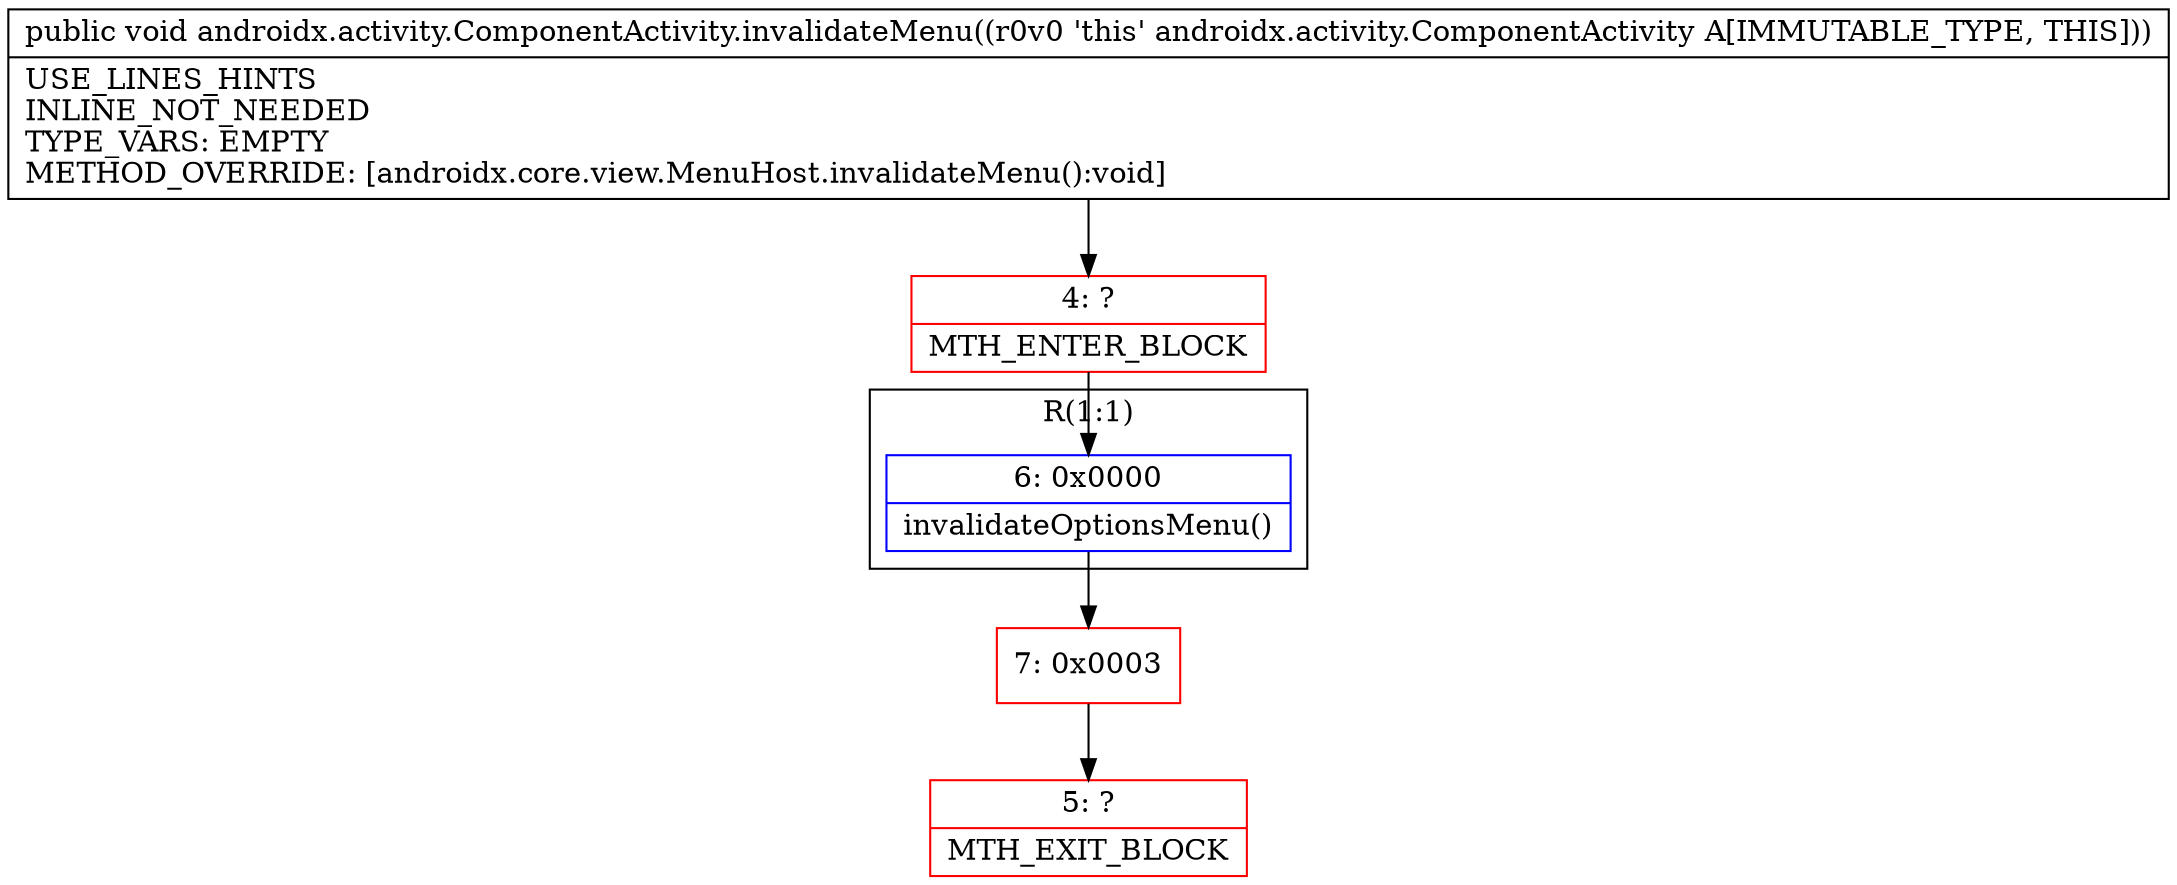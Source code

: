 digraph "CFG forandroidx.activity.ComponentActivity.invalidateMenu()V" {
subgraph cluster_Region_2036133868 {
label = "R(1:1)";
node [shape=record,color=blue];
Node_6 [shape=record,label="{6\:\ 0x0000|invalidateOptionsMenu()\l}"];
}
Node_4 [shape=record,color=red,label="{4\:\ ?|MTH_ENTER_BLOCK\l}"];
Node_7 [shape=record,color=red,label="{7\:\ 0x0003}"];
Node_5 [shape=record,color=red,label="{5\:\ ?|MTH_EXIT_BLOCK\l}"];
MethodNode[shape=record,label="{public void androidx.activity.ComponentActivity.invalidateMenu((r0v0 'this' androidx.activity.ComponentActivity A[IMMUTABLE_TYPE, THIS]))  | USE_LINES_HINTS\lINLINE_NOT_NEEDED\lTYPE_VARS: EMPTY\lMETHOD_OVERRIDE: [androidx.core.view.MenuHost.invalidateMenu():void]\l}"];
MethodNode -> Node_4;Node_6 -> Node_7;
Node_4 -> Node_6;
Node_7 -> Node_5;
}


